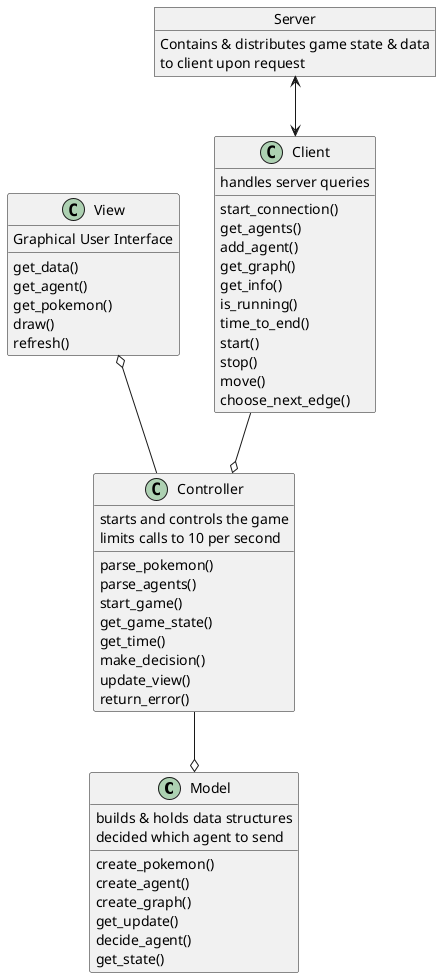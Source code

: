 @startuml
'https://plantuml.com/class-diagram

class Model
class Controller
class View
object Server
class Client

class Client{
handles server queries
start_connection()
get_agents()
add_agent()
get_graph()
get_info()
is_running()
time_to_end()
start()
stop()
move()
choose_next_edge()
}

object Server{
Contains & distributes game state & data
to client upon request
}


class Model{
builds & holds data structures
decided which agent to send
create_pokemon()
create_agent()
create_graph()
get_update()
decide_agent()
get_state()
}

class View{
Graphical User Interface
get_data()
get_agent()
get_pokemon()
draw()
refresh()
}

class Controller {
starts and controls the game
limits calls to 10 per second
parse_pokemon()
parse_agents()
start_game()
get_game_state()
get_time()
make_decision()
update_view()
return_error()
}

Controller --o Model
View o-- Controller
Client --o Controller
Server <--> Client




@enduml